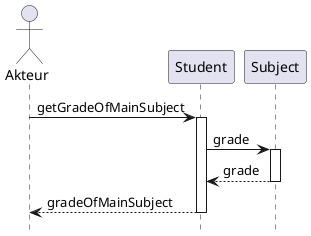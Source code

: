 @startuml s3
autoactivate on 
hide footbox
actor Akteur
    Akteur -> Student : getGradeOfMainSubject
    Student -> Subject : grade
    return grade
    return gradeOfMainSubject
@enduml
